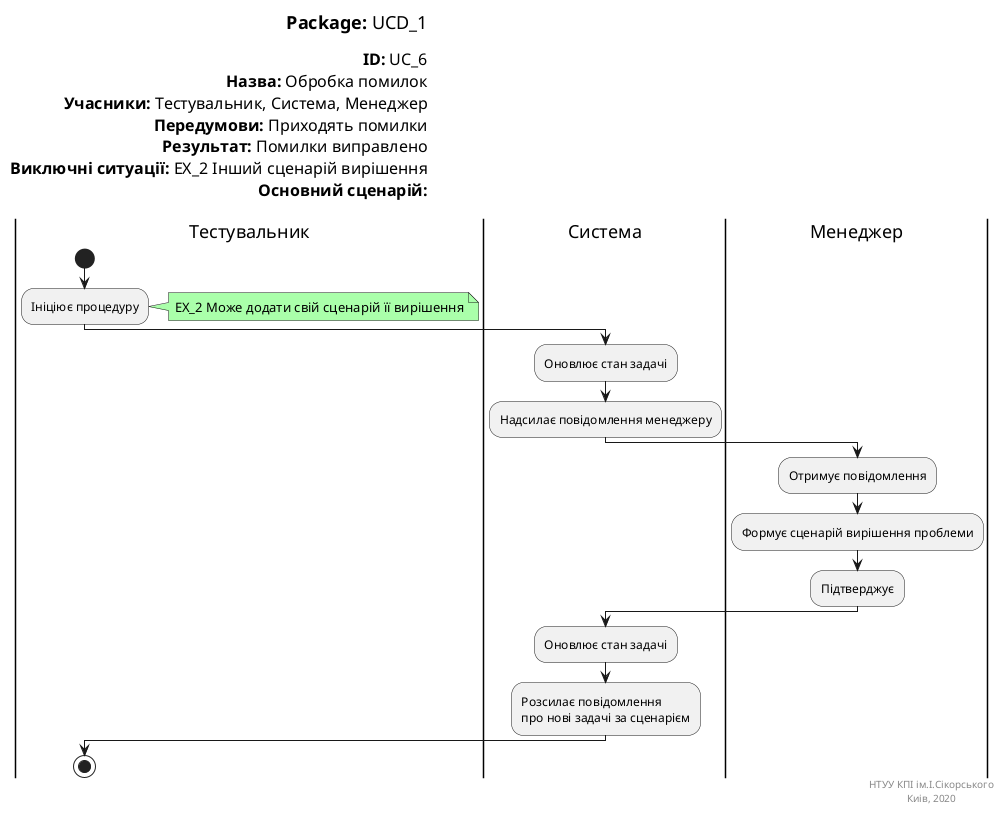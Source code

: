 @startuml handleErrorsUC
left header
<font color=000 size=18><b>Package:</b> UCD_1

<font color=000 size=16><b>ID:</b> UC_6
<font color=000 size=16><b>Назва:</b> Обробка помилок
<font color=000 size=16><b>Учасники:</b> Тестувальник, Система, Менеджер
<font color=000 size=16><b>Передумови:</b> Приходять помилки
<font color=000 size=16><b>Результат:</b> Помилки виправлено
<font color=000 size=16><b>Виключні ситуації:</b> EX_2 Інший сценарій вирішення
<font color=000 size=16><b>Основний сценарій:</b> 

end header

|Тестувальник|
start
:Ініціює процедуру;
note right #aaffaa
EX_2 Може додати свій сценарій її вирішення
end note

|Система|
:Оновлює стан задачі;
:Надсилає повідомлення менеджеру;

|Менеджер|
:Отримує повідомлення;
:Формує сценарій вирішення проблеми;
:Підтверджує;

|Система|
:Оновлює стан задачі;
:Розсилає повідомлення 
про нові задачі за сценарієм;

|Тестувальник|
stop

right footer
НТУУ КПІ ім.І.Сікорського
Киів, 2020 
end footer
@enduml
